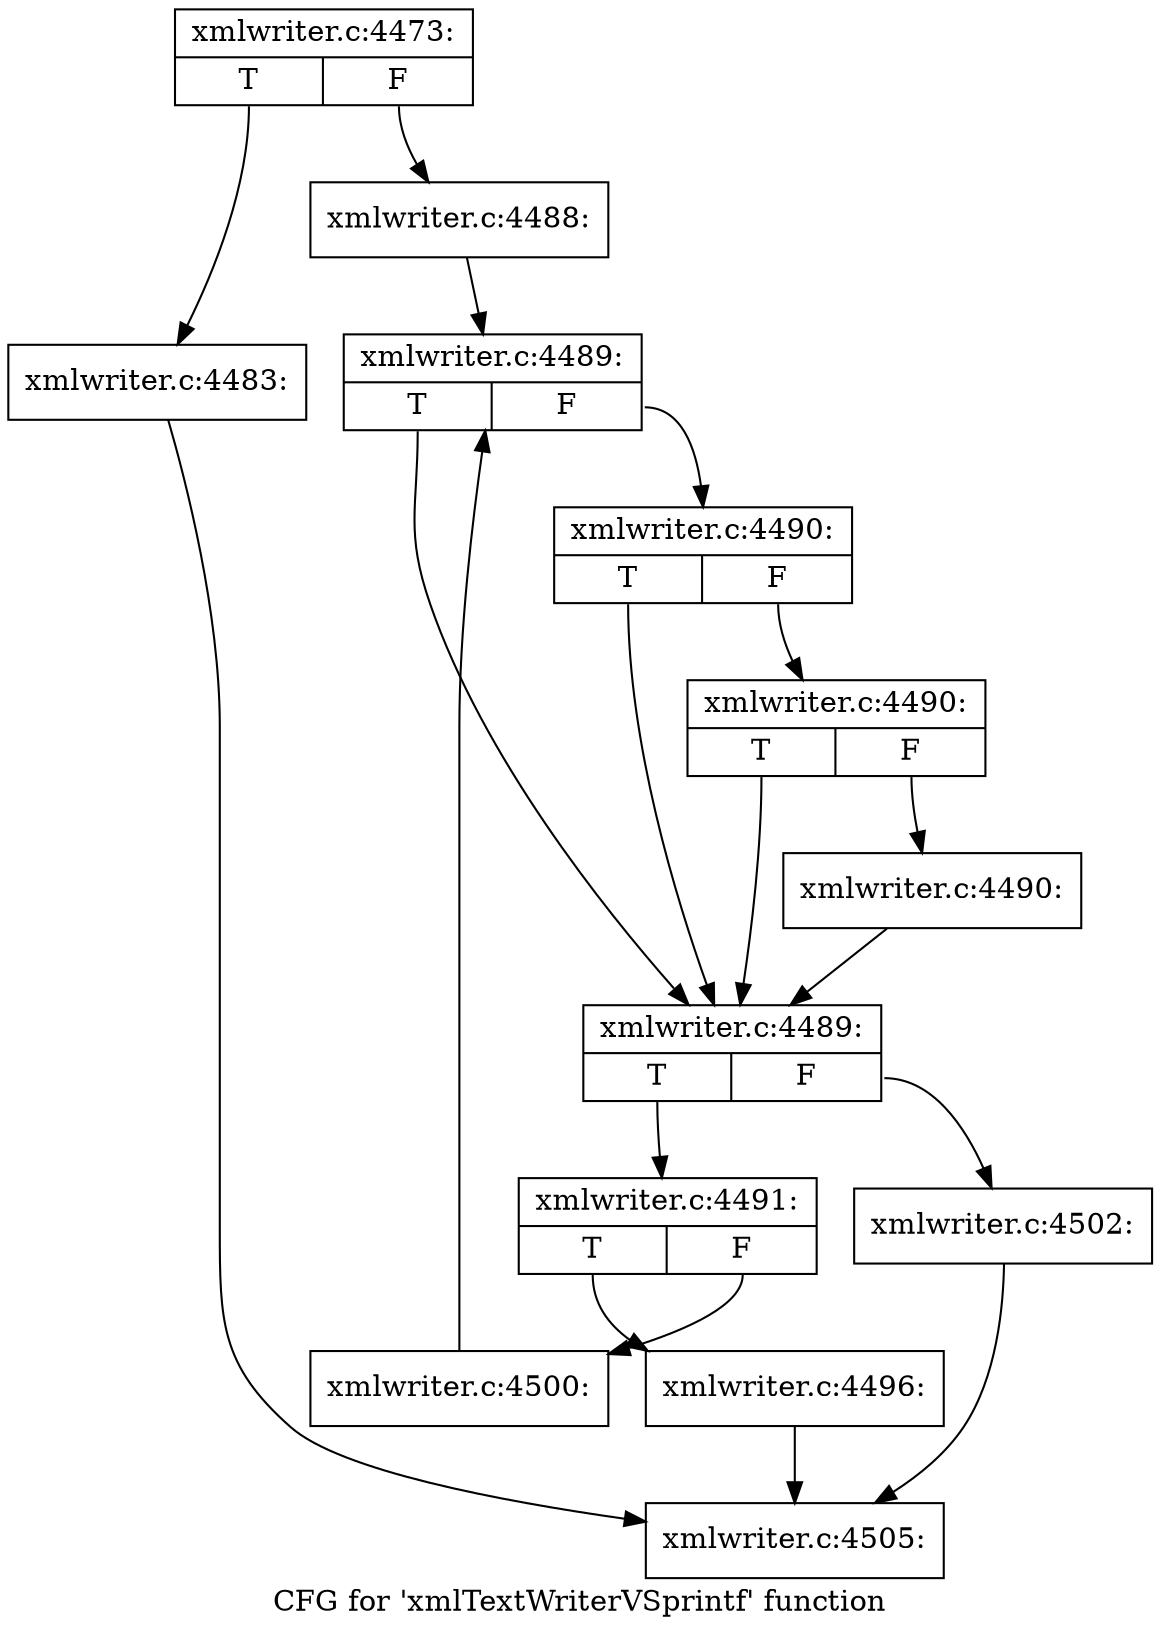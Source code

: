 digraph "CFG for 'xmlTextWriterVSprintf' function" {
	label="CFG for 'xmlTextWriterVSprintf' function";

	Node0x4176950 [shape=record,label="{xmlwriter.c:4473:|{<s0>T|<s1>F}}"];
	Node0x4176950:s0 -> Node0x41795d0;
	Node0x4176950:s1 -> Node0x4179620;
	Node0x41795d0 [shape=record,label="{xmlwriter.c:4483:}"];
	Node0x41795d0 -> Node0x4177f80;
	Node0x4179620 [shape=record,label="{xmlwriter.c:4488:}"];
	Node0x4179620 -> Node0x417a140;
	Node0x417a140 [shape=record,label="{xmlwriter.c:4489:|{<s0>T|<s1>F}}"];
	Node0x417a140:s0 -> Node0x417a3e0;
	Node0x417a140:s1 -> Node0x417a500;
	Node0x417a500 [shape=record,label="{xmlwriter.c:4490:|{<s0>T|<s1>F}}"];
	Node0x417a500:s0 -> Node0x417a3e0;
	Node0x417a500:s1 -> Node0x417a480;
	Node0x417a480 [shape=record,label="{xmlwriter.c:4490:|{<s0>T|<s1>F}}"];
	Node0x417a480:s0 -> Node0x417a3e0;
	Node0x417a480:s1 -> Node0x417a430;
	Node0x417a430 [shape=record,label="{xmlwriter.c:4490:}"];
	Node0x417a430 -> Node0x417a3e0;
	Node0x417a3e0 [shape=record,label="{xmlwriter.c:4489:|{<s0>T|<s1>F}}"];
	Node0x417a3e0:s0 -> Node0x417af20;
	Node0x417a3e0:s1 -> Node0x417a360;
	Node0x417af20 [shape=record,label="{xmlwriter.c:4491:|{<s0>T|<s1>F}}"];
	Node0x417af20:s0 -> Node0x417b250;
	Node0x417af20:s1 -> Node0x417c6c0;
	Node0x417b250 [shape=record,label="{xmlwriter.c:4496:}"];
	Node0x417b250 -> Node0x4177f80;
	Node0x417c6c0 [shape=record,label="{xmlwriter.c:4500:}"];
	Node0x417c6c0 -> Node0x417a140;
	Node0x417a360 [shape=record,label="{xmlwriter.c:4502:}"];
	Node0x417a360 -> Node0x4177f80;
	Node0x4177f80 [shape=record,label="{xmlwriter.c:4505:}"];
}
